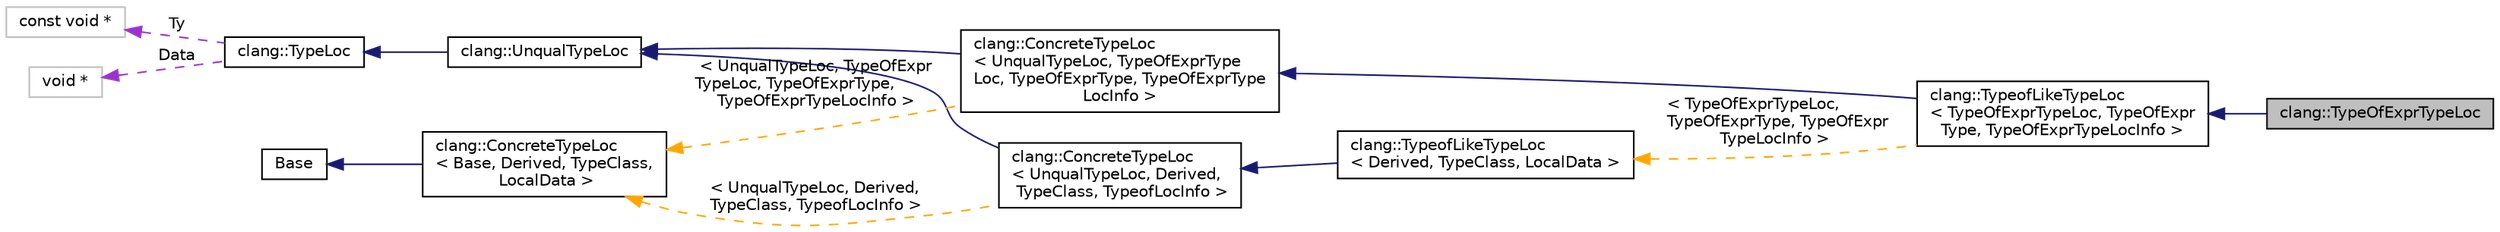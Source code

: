 digraph "clang::TypeOfExprTypeLoc"
{
 // LATEX_PDF_SIZE
  bgcolor="transparent";
  edge [fontname="Helvetica",fontsize="10",labelfontname="Helvetica",labelfontsize="10"];
  node [fontname="Helvetica",fontsize="10",shape=record];
  rankdir="LR";
  Node1 [label="clang::TypeOfExprTypeLoc",height=0.2,width=0.4,color="black", fillcolor="grey75", style="filled", fontcolor="black",tooltip=" "];
  Node2 -> Node1 [dir="back",color="midnightblue",fontsize="10",style="solid",fontname="Helvetica"];
  Node2 [label="clang::TypeofLikeTypeLoc\l\< TypeOfExprTypeLoc, TypeOfExpr\lType, TypeOfExprTypeLocInfo \>",height=0.2,width=0.4,color="black",URL="$classclang_1_1TypeofLikeTypeLoc.html",tooltip=" "];
  Node3 -> Node2 [dir="back",color="midnightblue",fontsize="10",style="solid",fontname="Helvetica"];
  Node3 [label="clang::ConcreteTypeLoc\l\< UnqualTypeLoc, TypeOfExprType\lLoc, TypeOfExprType, TypeOfExprType\lLocInfo \>",height=0.2,width=0.4,color="black",URL="$classclang_1_1ConcreteTypeLoc.html",tooltip=" "];
  Node4 -> Node3 [dir="back",color="midnightblue",fontsize="10",style="solid",fontname="Helvetica"];
  Node4 [label="clang::UnqualTypeLoc",height=0.2,width=0.4,color="black",URL="$classclang_1_1UnqualTypeLoc.html",tooltip="Wrapper of type source information for a type with no direct qualifiers."];
  Node5 -> Node4 [dir="back",color="midnightblue",fontsize="10",style="solid",fontname="Helvetica"];
  Node5 [label="clang::TypeLoc",height=0.2,width=0.4,color="black",URL="$classclang_1_1TypeLoc.html",tooltip="Base wrapper for a particular \"section\" of type source info."];
  Node6 -> Node5 [dir="back",color="darkorchid3",fontsize="10",style="dashed",label=" Ty" ,fontname="Helvetica"];
  Node6 [label="const void *",height=0.2,width=0.4,color="grey75",tooltip=" "];
  Node7 -> Node5 [dir="back",color="darkorchid3",fontsize="10",style="dashed",label=" Data" ,fontname="Helvetica"];
  Node7 [label="void *",height=0.2,width=0.4,color="grey75",tooltip=" "];
  Node8 -> Node3 [dir="back",color="orange",fontsize="10",style="dashed",label=" \< UnqualTypeLoc, TypeOfExpr\lTypeLoc, TypeOfExprType,\l TypeOfExprTypeLocInfo \>" ,fontname="Helvetica"];
  Node8 [label="clang::ConcreteTypeLoc\l\< Base, Derived, TypeClass,\l LocalData \>",height=0.2,width=0.4,color="black",URL="$classclang_1_1ConcreteTypeLoc.html",tooltip="A metaprogramming base class for TypeLoc classes which correspond to a particular Type subclass."];
  Node9 -> Node8 [dir="back",color="midnightblue",fontsize="10",style="solid",fontname="Helvetica"];
  Node9 [label="Base",height=0.2,width=0.4,color="black",URL="$classBase.html",tooltip=" "];
  Node10 -> Node2 [dir="back",color="orange",fontsize="10",style="dashed",label=" \< TypeOfExprTypeLoc,\l TypeOfExprType, TypeOfExpr\lTypeLocInfo \>" ,fontname="Helvetica"];
  Node10 [label="clang::TypeofLikeTypeLoc\l\< Derived, TypeClass, LocalData \>",height=0.2,width=0.4,color="black",URL="$classclang_1_1TypeofLikeTypeLoc.html",tooltip=" "];
  Node11 -> Node10 [dir="back",color="midnightblue",fontsize="10",style="solid",fontname="Helvetica"];
  Node11 [label="clang::ConcreteTypeLoc\l\< UnqualTypeLoc, Derived,\l TypeClass, TypeofLocInfo \>",height=0.2,width=0.4,color="black",URL="$classclang_1_1ConcreteTypeLoc.html",tooltip=" "];
  Node4 -> Node11 [dir="back",color="midnightblue",fontsize="10",style="solid",fontname="Helvetica"];
  Node8 -> Node11 [dir="back",color="orange",fontsize="10",style="dashed",label=" \< UnqualTypeLoc, Derived,\l TypeClass, TypeofLocInfo \>" ,fontname="Helvetica"];
}
